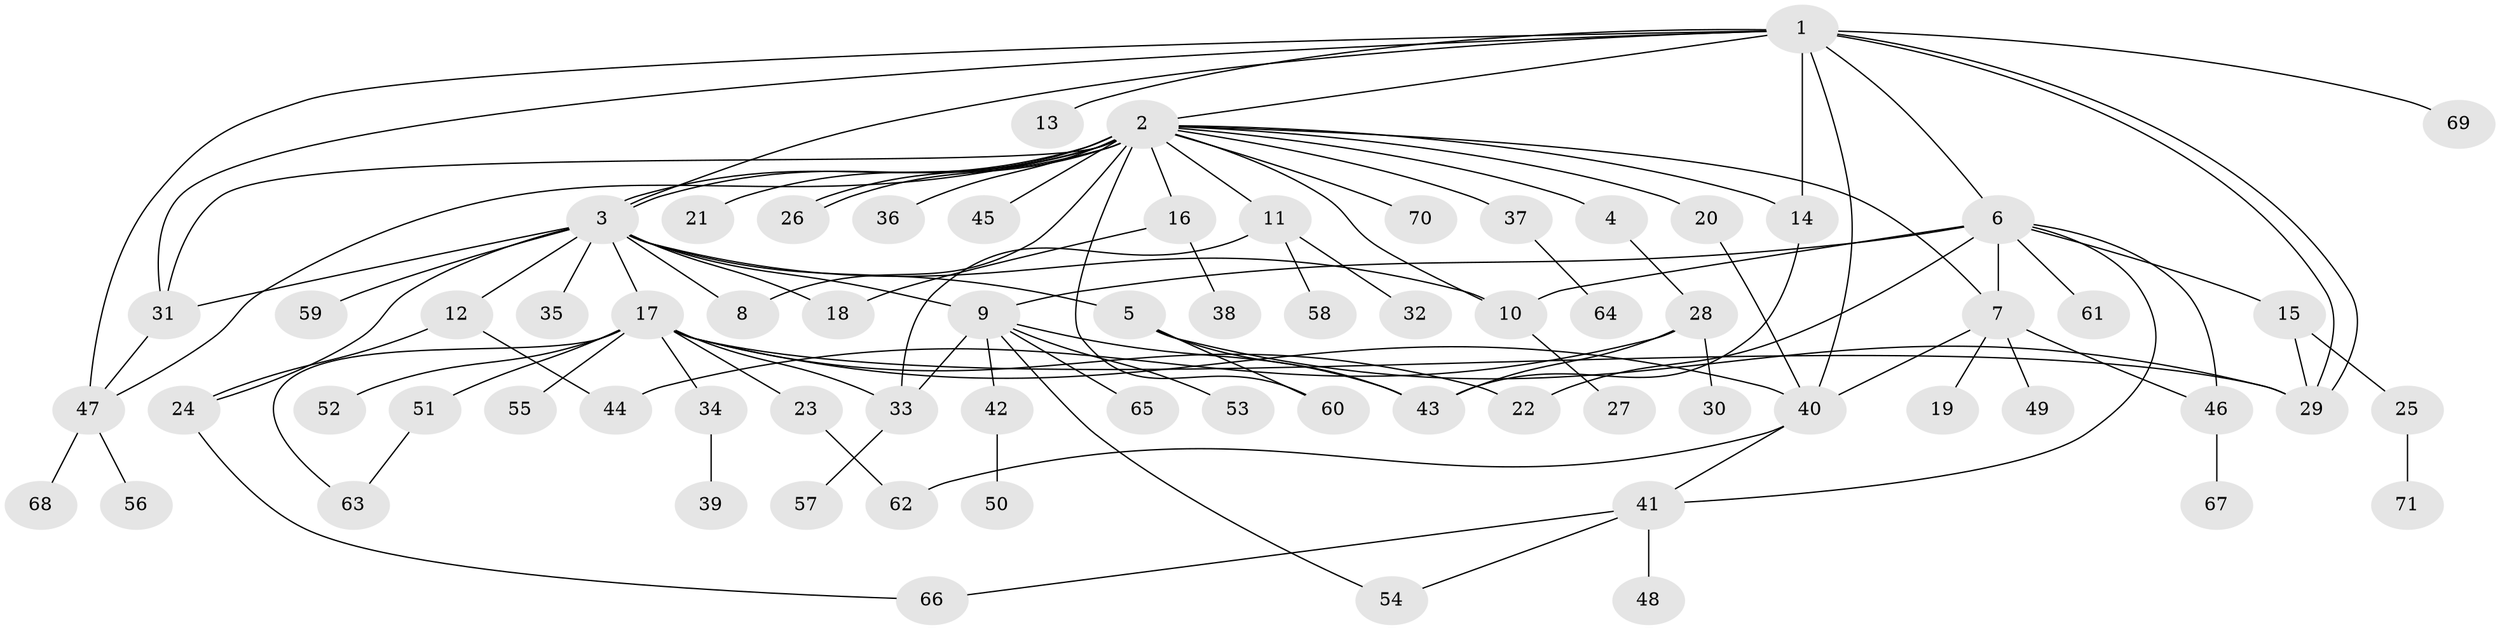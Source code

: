 // Generated by graph-tools (version 1.1) at 2025/35/03/09/25 02:35:29]
// undirected, 71 vertices, 106 edges
graph export_dot {
graph [start="1"]
  node [color=gray90,style=filled];
  1;
  2;
  3;
  4;
  5;
  6;
  7;
  8;
  9;
  10;
  11;
  12;
  13;
  14;
  15;
  16;
  17;
  18;
  19;
  20;
  21;
  22;
  23;
  24;
  25;
  26;
  27;
  28;
  29;
  30;
  31;
  32;
  33;
  34;
  35;
  36;
  37;
  38;
  39;
  40;
  41;
  42;
  43;
  44;
  45;
  46;
  47;
  48;
  49;
  50;
  51;
  52;
  53;
  54;
  55;
  56;
  57;
  58;
  59;
  60;
  61;
  62;
  63;
  64;
  65;
  66;
  67;
  68;
  69;
  70;
  71;
  1 -- 2;
  1 -- 3;
  1 -- 6;
  1 -- 13;
  1 -- 14;
  1 -- 29;
  1 -- 29;
  1 -- 31;
  1 -- 40;
  1 -- 47;
  1 -- 69;
  2 -- 3;
  2 -- 3;
  2 -- 4;
  2 -- 7;
  2 -- 8;
  2 -- 10;
  2 -- 11;
  2 -- 14;
  2 -- 16;
  2 -- 20;
  2 -- 21;
  2 -- 26;
  2 -- 26;
  2 -- 31;
  2 -- 36;
  2 -- 37;
  2 -- 45;
  2 -- 47;
  2 -- 60;
  2 -- 70;
  3 -- 5;
  3 -- 8;
  3 -- 9;
  3 -- 10;
  3 -- 12;
  3 -- 17;
  3 -- 18;
  3 -- 24;
  3 -- 31;
  3 -- 35;
  3 -- 59;
  4 -- 28;
  5 -- 29;
  5 -- 43;
  5 -- 60;
  6 -- 7;
  6 -- 9;
  6 -- 10;
  6 -- 15;
  6 -- 22;
  6 -- 41;
  6 -- 46;
  6 -- 61;
  7 -- 19;
  7 -- 40;
  7 -- 46;
  7 -- 49;
  9 -- 33;
  9 -- 42;
  9 -- 43;
  9 -- 53;
  9 -- 54;
  9 -- 65;
  10 -- 27;
  11 -- 32;
  11 -- 33;
  11 -- 58;
  12 -- 24;
  12 -- 44;
  14 -- 43;
  15 -- 25;
  15 -- 29;
  16 -- 18;
  16 -- 38;
  17 -- 22;
  17 -- 23;
  17 -- 29;
  17 -- 33;
  17 -- 34;
  17 -- 40;
  17 -- 51;
  17 -- 52;
  17 -- 55;
  17 -- 63;
  20 -- 40;
  23 -- 62;
  24 -- 66;
  25 -- 71;
  28 -- 30;
  28 -- 43;
  28 -- 44;
  31 -- 47;
  33 -- 57;
  34 -- 39;
  37 -- 64;
  40 -- 41;
  40 -- 62;
  41 -- 48;
  41 -- 54;
  41 -- 66;
  42 -- 50;
  46 -- 67;
  47 -- 56;
  47 -- 68;
  51 -- 63;
}
